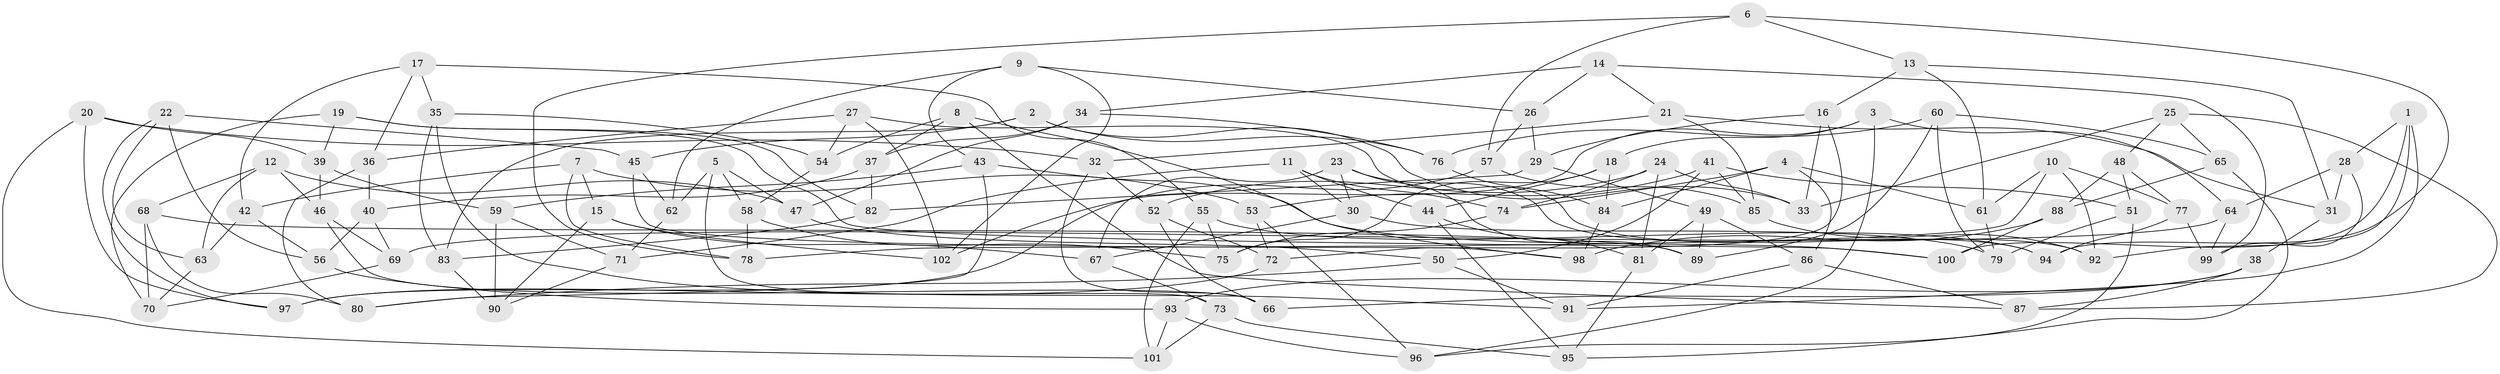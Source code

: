 // Generated by graph-tools (version 1.1) at 2025/57/03/09/25 04:57:22]
// undirected, 102 vertices, 204 edges
graph export_dot {
graph [start="1"]
  node [color=gray90,style=filled];
  1;
  2;
  3;
  4;
  5;
  6;
  7;
  8;
  9;
  10;
  11;
  12;
  13;
  14;
  15;
  16;
  17;
  18;
  19;
  20;
  21;
  22;
  23;
  24;
  25;
  26;
  27;
  28;
  29;
  30;
  31;
  32;
  33;
  34;
  35;
  36;
  37;
  38;
  39;
  40;
  41;
  42;
  43;
  44;
  45;
  46;
  47;
  48;
  49;
  50;
  51;
  52;
  53;
  54;
  55;
  56;
  57;
  58;
  59;
  60;
  61;
  62;
  63;
  64;
  65;
  66;
  67;
  68;
  69;
  70;
  71;
  72;
  73;
  74;
  75;
  76;
  77;
  78;
  79;
  80;
  81;
  82;
  83;
  84;
  85;
  86;
  87;
  88;
  89;
  90;
  91;
  92;
  93;
  94;
  95;
  96;
  97;
  98;
  99;
  100;
  101;
  102;
  1 -- 91;
  1 -- 92;
  1 -- 28;
  1 -- 100;
  2 -- 33;
  2 -- 83;
  2 -- 45;
  2 -- 76;
  3 -- 96;
  3 -- 64;
  3 -- 102;
  3 -- 18;
  4 -- 86;
  4 -- 61;
  4 -- 84;
  4 -- 74;
  5 -- 62;
  5 -- 58;
  5 -- 47;
  5 -- 73;
  6 -- 94;
  6 -- 78;
  6 -- 13;
  6 -- 57;
  7 -- 78;
  7 -- 53;
  7 -- 42;
  7 -- 15;
  8 -- 98;
  8 -- 54;
  8 -- 37;
  8 -- 87;
  9 -- 43;
  9 -- 62;
  9 -- 26;
  9 -- 102;
  10 -- 78;
  10 -- 92;
  10 -- 77;
  10 -- 61;
  11 -- 74;
  11 -- 30;
  11 -- 71;
  11 -- 44;
  12 -- 68;
  12 -- 46;
  12 -- 63;
  12 -- 47;
  13 -- 16;
  13 -- 61;
  13 -- 31;
  14 -- 26;
  14 -- 21;
  14 -- 34;
  14 -- 99;
  15 -- 102;
  15 -- 67;
  15 -- 90;
  16 -- 72;
  16 -- 29;
  16 -- 33;
  17 -- 35;
  17 -- 55;
  17 -- 42;
  17 -- 36;
  18 -- 75;
  18 -- 44;
  18 -- 84;
  19 -- 100;
  19 -- 39;
  19 -- 70;
  19 -- 82;
  20 -- 32;
  20 -- 39;
  20 -- 97;
  20 -- 101;
  21 -- 85;
  21 -- 32;
  21 -- 31;
  22 -- 45;
  22 -- 97;
  22 -- 56;
  22 -- 63;
  23 -- 67;
  23 -- 30;
  23 -- 89;
  23 -- 94;
  24 -- 52;
  24 -- 33;
  24 -- 81;
  24 -- 74;
  25 -- 33;
  25 -- 87;
  25 -- 48;
  25 -- 65;
  26 -- 57;
  26 -- 29;
  27 -- 102;
  27 -- 54;
  27 -- 36;
  27 -- 92;
  28 -- 31;
  28 -- 99;
  28 -- 64;
  29 -- 82;
  29 -- 49;
  30 -- 79;
  30 -- 67;
  31 -- 38;
  32 -- 66;
  32 -- 52;
  34 -- 76;
  34 -- 37;
  34 -- 47;
  35 -- 54;
  35 -- 83;
  35 -- 91;
  36 -- 80;
  36 -- 40;
  37 -- 82;
  37 -- 40;
  38 -- 66;
  38 -- 87;
  38 -- 93;
  39 -- 59;
  39 -- 46;
  40 -- 56;
  40 -- 69;
  41 -- 50;
  41 -- 85;
  41 -- 51;
  41 -- 53;
  42 -- 56;
  42 -- 63;
  43 -- 80;
  43 -- 100;
  43 -- 59;
  44 -- 81;
  44 -- 95;
  45 -- 98;
  45 -- 62;
  46 -- 69;
  46 -- 66;
  47 -- 50;
  48 -- 77;
  48 -- 51;
  48 -- 88;
  49 -- 81;
  49 -- 89;
  49 -- 86;
  50 -- 91;
  50 -- 80;
  51 -- 79;
  51 -- 96;
  52 -- 72;
  52 -- 66;
  53 -- 96;
  53 -- 72;
  54 -- 58;
  55 -- 75;
  55 -- 101;
  55 -- 94;
  56 -- 93;
  57 -- 97;
  57 -- 85;
  58 -- 78;
  58 -- 75;
  59 -- 90;
  59 -- 71;
  60 -- 65;
  60 -- 79;
  60 -- 89;
  60 -- 76;
  61 -- 79;
  62 -- 71;
  63 -- 70;
  64 -- 69;
  64 -- 99;
  65 -- 88;
  65 -- 95;
  67 -- 73;
  68 -- 70;
  68 -- 80;
  68 -- 89;
  69 -- 70;
  71 -- 90;
  72 -- 97;
  73 -- 95;
  73 -- 101;
  74 -- 75;
  76 -- 84;
  77 -- 99;
  77 -- 94;
  81 -- 95;
  82 -- 83;
  83 -- 90;
  84 -- 98;
  85 -- 92;
  86 -- 87;
  86 -- 91;
  88 -- 100;
  88 -- 98;
  93 -- 101;
  93 -- 96;
}
